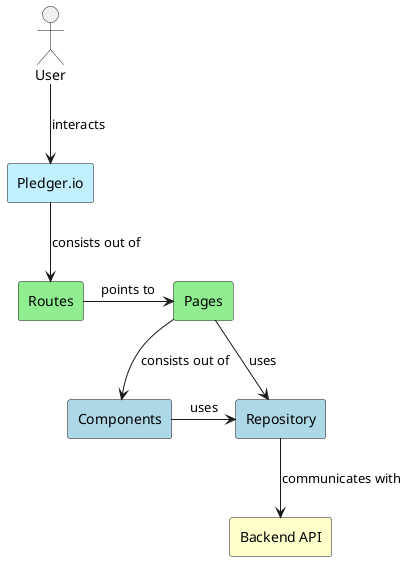 @startuml "Pledger.io Application Architecture"

actor User

rectangle "Pledger.io" #Application
rectangle "Routes" #lightgreen
rectangle "Pages" #lightgreen
rectangle "Components" #lightblue
rectangle "Repository" #lightblue

rectangle "Backend API" #Business

User -down-> "Pledger.io": interacts
"Pledger.io" -down-> "Routes": consists out of
"Routes" -right-> "Pages": points to
"Pages" -down-> "Components": consists out of

Pages -down-> "Repository": uses
"Components" -right-> "Repository": uses

"Repository" -down-> "Backend API": communicates with

@enduml
